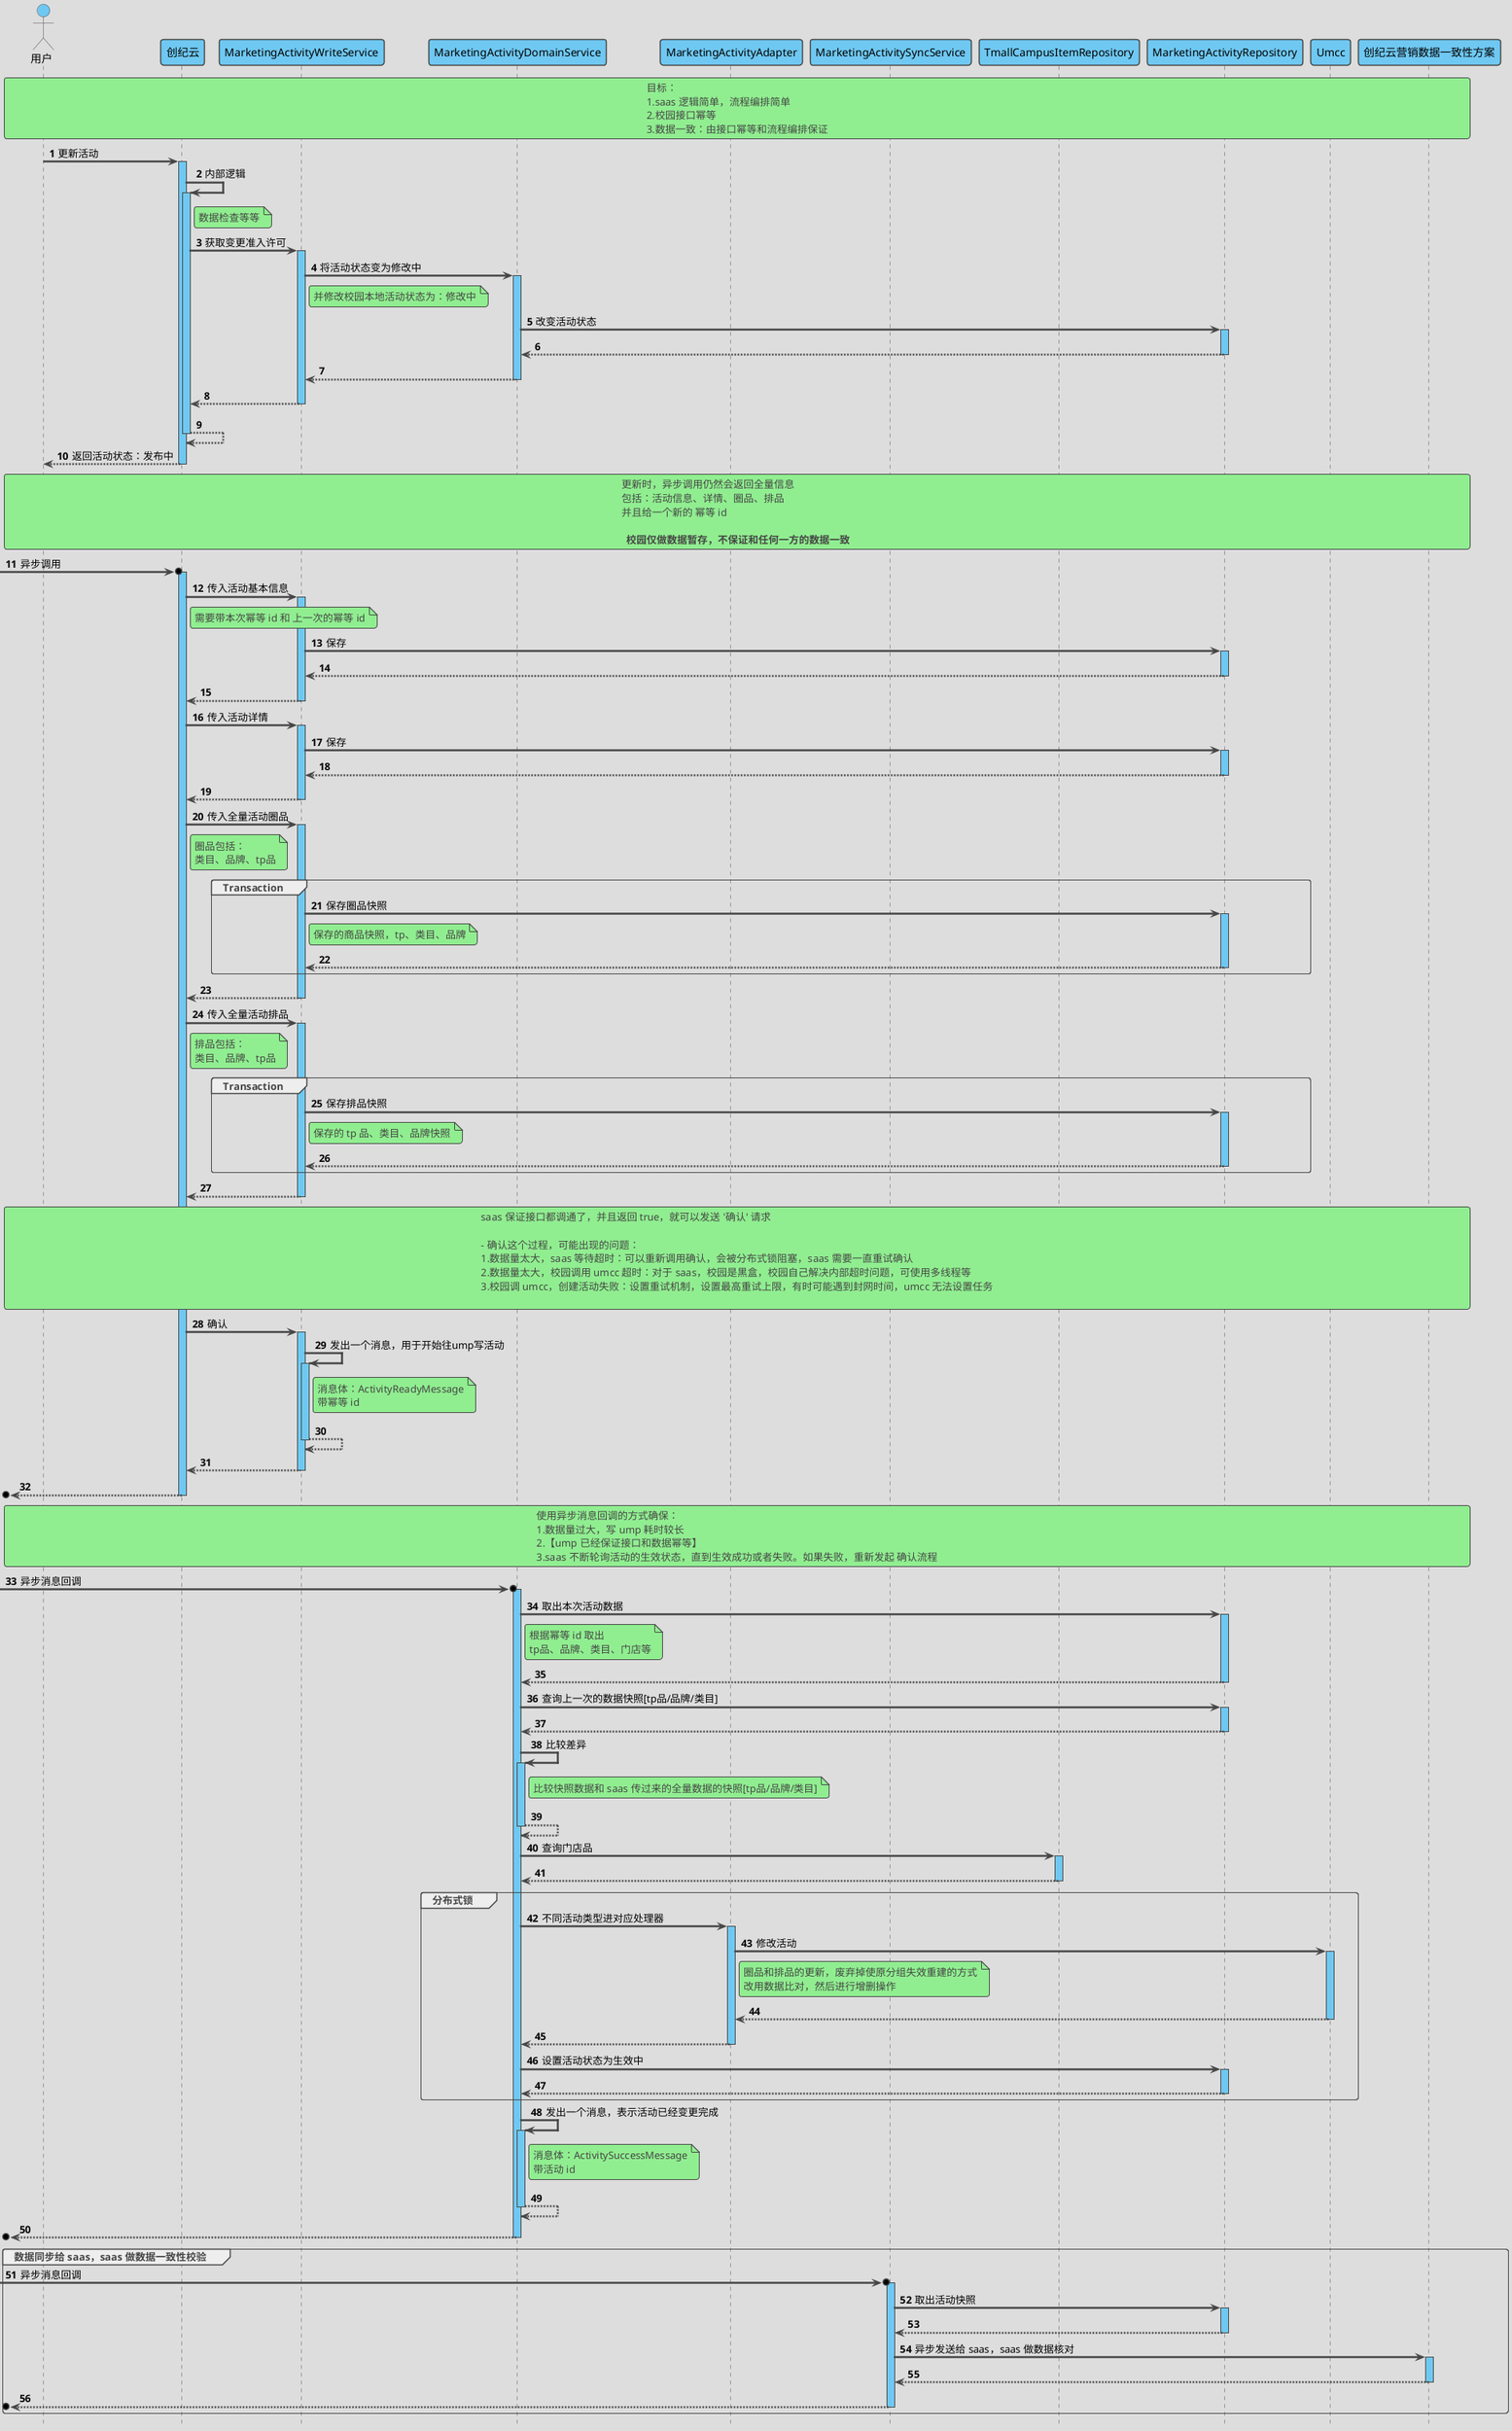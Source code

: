 @startuml

'https://plantuml.com/sequence-diagram

'隐藏脚注
hide footbox

'使用 toy 主题
!theme toy

'自动激活
autoActivate on

'编号
autonumber 1

'隐藏孤立的参与者
hide unlinked

'文字对齐，向左对齐
skinparam sequenceMessageAlign left

'箭头粗度
skinparam sequenceArrowThickness 2.5

' 皮肤
skinparam sequence {
    LifeLineBackgroundColor #6FC8F2
    ParticipantBackgroundColor #6FC8F2
    ParticipantFontColor black
    ActorBackgroundColor #6FC8F2
    ActorFontColor black
}

actor 用户 as user
participant 创纪云 as saas
participant MarketingActivityWriteService as MarketingActivityWriteService
participant MarketingActivityReadService as MarketingActivityReadService
participant MarketingActivityDomainService as MarketingActivityDomainService
participant MarketingActivityAdapter as MarketingActivityAdapter
participant MarketingActivitySyncService as MarketingActivitySyncService
participant TmallCampusItemRepository as TmallCampusItemRepository
participant MarketingActivityRepository as MarketingActivityRepository
participant Umcc as Umcc
participant 创纪云营销数据一致性方案 as SaasMarketingActivityChecker

rnote across
    目标：
    1.saas 逻辑简单，流程编排简单
    2.校园接口幂等
    3.数据一致：由接口幂等和流程编排保证
end note

user -> saas : 更新活动

saas -> saas : 内部逻辑
note right of saas
    数据检查等等
end note

saas -> MarketingActivityWriteService : 获取变更准入许可
MarketingActivityWriteService -> MarketingActivityDomainService : 将活动状态变为修改中
note right of MarketingActivityWriteService
    并修改校园本地活动状态为：修改中
end note
MarketingActivityDomainService -> MarketingActivityRepository : 改变活动状态
return
return
return
return
return 返回活动状态：发布中

rnote across
    更新时，异步调用仍然会返回全量信息
    包括：活动信息、详情、圈品、排品
    并且给一个新的 幂等 id

     ** 校园仅做数据暂存，不保证和任何一方的数据一致 **
end note

->o saas : 异步调用

saas -> MarketingActivityWriteService : 传入活动基本信息
note right of saas
    需要带本次幂等 id 和 上一次的幂等 id
end note

MarketingActivityWriteService -> MarketingActivityRepository : 保存
return
return

saas -> MarketingActivityWriteService : 传入活动详情
MarketingActivityWriteService -> MarketingActivityRepository : 保存
return
return

saas -> MarketingActivityWriteService : 传入全量活动圈品
note right of saas
    圈品包括：
    类目、品牌、tp品
end note


group Transaction
    MarketingActivityWriteService -> MarketingActivityRepository : 保存圈品快照
    note right of MarketingActivityWriteService
        保存的商品快照，tp、类目、品牌
    end note
    return
end group
return

saas -> MarketingActivityWriteService : 传入全量活动排品
note right of saas
    排品包括：
    类目、品牌、tp品
end note

group Transaction
    MarketingActivityWriteService -> MarketingActivityRepository : 保存排品快照
    note right of MarketingActivityWriteService
        保存的 tp 品、类目、品牌快照
    end note
    return
end group
return


rnote across
    saas 保证接口都调通了，并且返回 true，就可以发送 '确认' 请求

    - 确认这个过程，可能出现的问题：
    1.数据量太大，saas 等待超时：可以重新调用确认，会被分布式锁阻塞，saas 需要一直重试确认
    2.数据量太大，校园调用 umcc 超时：对于 saas，校园是黑盒，校园自己解决内部超时问题，可使用多线程等
    3.校园调 umcc，创建活动失败：设置重试机制，设置最高重试上限，有时可能遇到封网时间，umcc 无法设置任务

end note
saas -> MarketingActivityWriteService : 确认
MarketingActivityWriteService -> MarketingActivityWriteService : 发出一个消息，用于开始往ump写活动
note right of MarketingActivityWriteService
    消息体：ActivityReadyMessage
    带幂等 id
end note
return
return
return

rnote across
    使用异步消息回调的方式确保：
    1.数据量过大，写 ump 耗时较长
    2.【ump 已经保证接口和数据幂等】
    3.saas 不断轮询活动的生效状态，直到生效成功或者失败。如果失败，重新发起 确认流程
end note
->o MarketingActivityDomainService : 异步消息回调
MarketingActivityDomainService -> MarketingActivityRepository : 取出本次活动数据
note right of MarketingActivityDomainService
    根据幂等 id 取出
    tp品、品牌、类目、门店等
end note
return

MarketingActivityDomainService -> MarketingActivityRepository : 查询上一次的数据快照[tp品/品牌/类目]
return

MarketingActivityDomainService -> MarketingActivityDomainService : 比较差异
note right of MarketingActivityDomainService
    比较快照数据和 saas 传过来的全量数据的快照[tp品/品牌/类目]
end note
return

MarketingActivityDomainService -> TmallCampusItemRepository : 查询门店品
return

group 分布式锁
    MarketingActivityDomainService -> MarketingActivityAdapter : 不同活动类型进对应处理器
    MarketingActivityAdapter -> Umcc : 修改活动
    note right of MarketingActivityAdapter
        圈品和排品的更新，废弃掉使原分组失效重建的方式
        改用数据比对，然后进行增删操作
    end note
    return
    return
    MarketingActivityDomainService -> MarketingActivityRepository : 设置活动状态为生效中
    return
end group

MarketingActivityDomainService -> MarketingActivityDomainService : 发出一个消息，表示活动已经变更完成
note right of MarketingActivityDomainService
    消息体：ActivitySuccessMessage
    带活动 id
end note
return
return

group 数据同步给 saas，saas 做数据一致性校验
     ->o MarketingActivitySyncService : 异步消息回调
     MarketingActivitySyncService -> MarketingActivityRepository : 取出活动快照
     return
     MarketingActivitySyncService -> SaasMarketingActivityChecker : 异步发送给 saas，saas 做数据核对
     return
     return
end group
@enduml